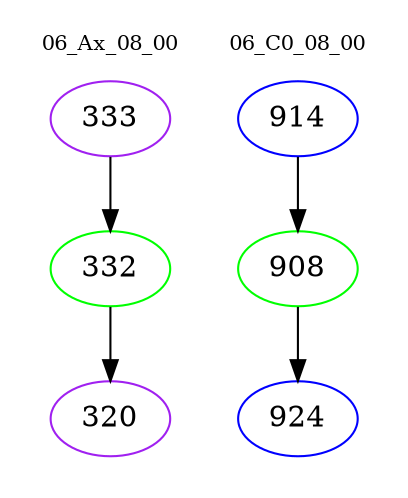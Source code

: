 digraph{
subgraph cluster_0 {
color = white
label = "06_Ax_08_00";
fontsize=10;
T0_333 [label="333", color="purple"]
T0_333 -> T0_332 [color="black"]
T0_332 [label="332", color="green"]
T0_332 -> T0_320 [color="black"]
T0_320 [label="320", color="purple"]
}
subgraph cluster_1 {
color = white
label = "06_C0_08_00";
fontsize=10;
T1_914 [label="914", color="blue"]
T1_914 -> T1_908 [color="black"]
T1_908 [label="908", color="green"]
T1_908 -> T1_924 [color="black"]
T1_924 [label="924", color="blue"]
}
}
